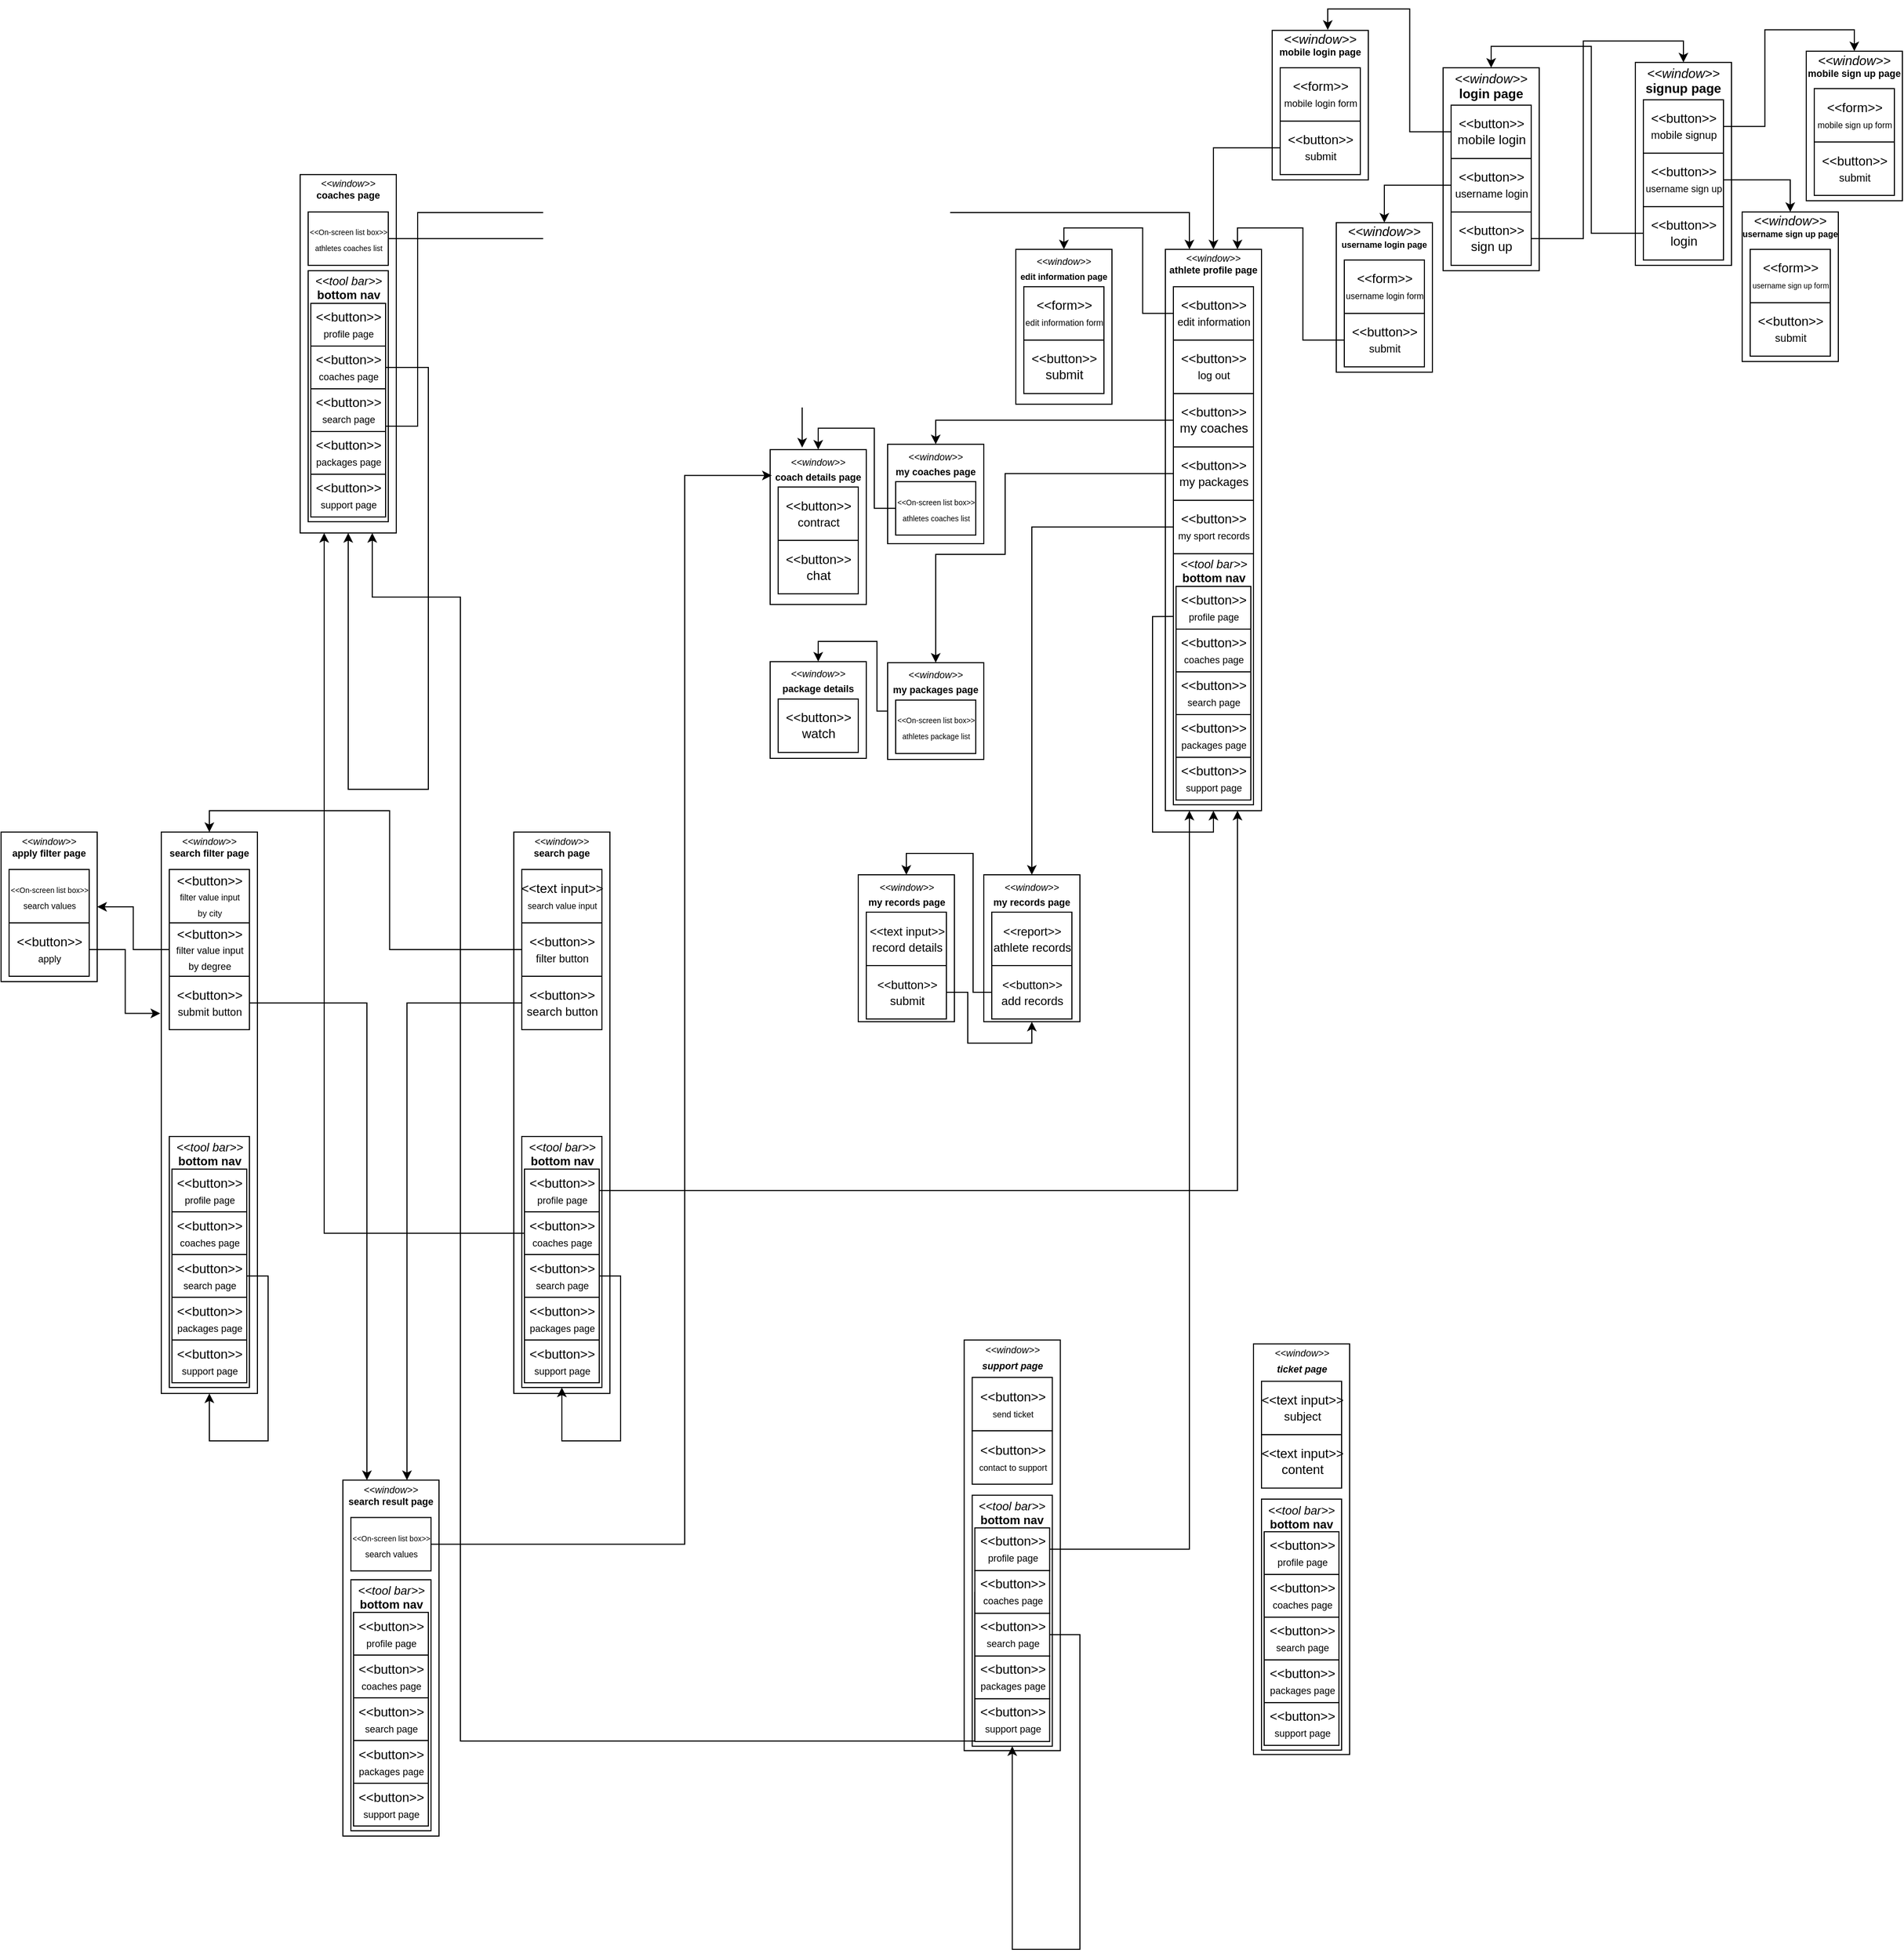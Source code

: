 <mxfile version="12.5.8" type="github">
  <diagram id="7LeLBl0ai5kvVD-uMPGW" name="Page-1">
    <mxGraphModel dx="2416" dy="1500" grid="1" gridSize="10" guides="1" tooltips="1" connect="1" arrows="1" fold="1" page="1" pageScale="1" pageWidth="850" pageHeight="1100" math="0" shadow="0">
      <root>
        <mxCell id="0"/>
        <mxCell id="1" parent="0"/>
        <mxCell id="mDkLuHnJ2YTeWd_56bgv-12" value="&lt;p style=&quot;margin: 0px ; margin-top: 4px ; text-align: center&quot;&gt;&lt;i&gt;&amp;lt;&amp;lt;window&amp;gt;&amp;gt;&lt;/i&gt;&lt;br&gt;&lt;b&gt;login page&lt;/b&gt;&lt;/p&gt;&lt;p style=&quot;margin: 0px ; margin-left: 4px&quot;&gt;&lt;br&gt;&lt;/p&gt;" style="verticalAlign=top;align=left;overflow=fill;fontSize=12;fontFamily=Helvetica;html=1;" parent="1" vertex="1">
          <mxGeometry x="410" y="-1035.57" width="90" height="190" as="geometry"/>
        </mxCell>
        <mxCell id="mDkLuHnJ2YTeWd_56bgv-33" style="edgeStyle=orthogonalEdgeStyle;rounded=0;orthogonalLoop=1;jettySize=auto;html=1;exitX=1;exitY=0.5;exitDx=0;exitDy=0;entryX=0.5;entryY=0;entryDx=0;entryDy=0;" parent="1" source="mDkLuHnJ2YTeWd_56bgv-13" target="mDkLuHnJ2YTeWd_56bgv-19" edge="1">
          <mxGeometry relative="1" as="geometry"/>
        </mxCell>
        <mxCell id="mDkLuHnJ2YTeWd_56bgv-13" value="&amp;lt;&amp;lt;button&amp;gt;&amp;gt;&lt;br&gt;sign up" style="html=1;" parent="1" vertex="1">
          <mxGeometry x="417.5" y="-900.57" width="75" height="50" as="geometry"/>
        </mxCell>
        <mxCell id="mDkLuHnJ2YTeWd_56bgv-58" style="edgeStyle=orthogonalEdgeStyle;rounded=0;orthogonalLoop=1;jettySize=auto;html=1;exitX=0;exitY=0.5;exitDx=0;exitDy=0;entryX=0.578;entryY=-0.003;entryDx=0;entryDy=0;entryPerimeter=0;" parent="1" source="mDkLuHnJ2YTeWd_56bgv-14" target="mDkLuHnJ2YTeWd_56bgv-49" edge="1">
          <mxGeometry relative="1" as="geometry"/>
        </mxCell>
        <mxCell id="mDkLuHnJ2YTeWd_56bgv-14" value="&amp;lt;&amp;lt;button&amp;gt;&amp;gt;&lt;br&gt;mobile login" style="html=1;" parent="1" vertex="1">
          <mxGeometry x="417.5" y="-1000.57" width="75" height="50" as="geometry"/>
        </mxCell>
        <mxCell id="mDkLuHnJ2YTeWd_56bgv-57" style="edgeStyle=orthogonalEdgeStyle;rounded=0;orthogonalLoop=1;jettySize=auto;html=1;entryX=0.5;entryY=0;entryDx=0;entryDy=0;" parent="1" source="mDkLuHnJ2YTeWd_56bgv-17" target="mDkLuHnJ2YTeWd_56bgv-54" edge="1">
          <mxGeometry relative="1" as="geometry"/>
        </mxCell>
        <mxCell id="mDkLuHnJ2YTeWd_56bgv-17" value="&amp;lt;&amp;lt;button&amp;gt;&amp;gt;&lt;br&gt;&lt;font style=&quot;font-size: 10px&quot;&gt;username login&lt;/font&gt;" style="html=1;" parent="1" vertex="1">
          <mxGeometry x="417.5" y="-950.57" width="75" height="50" as="geometry"/>
        </mxCell>
        <mxCell id="mDkLuHnJ2YTeWd_56bgv-19" value="&lt;p style=&quot;margin: 0px ; margin-top: 4px ; text-align: center&quot;&gt;&lt;i&gt;&amp;lt;&amp;lt;window&amp;gt;&amp;gt;&lt;/i&gt;&lt;br&gt;&lt;b&gt;signup page&lt;/b&gt;&lt;/p&gt;&lt;p style=&quot;margin: 0px ; margin-left: 4px&quot;&gt;&lt;br&gt;&lt;/p&gt;" style="verticalAlign=top;align=left;overflow=fill;fontSize=12;fontFamily=Helvetica;html=1;" parent="1" vertex="1">
          <mxGeometry x="590" y="-1040.57" width="90" height="190" as="geometry"/>
        </mxCell>
        <mxCell id="mDkLuHnJ2YTeWd_56bgv-34" style="edgeStyle=orthogonalEdgeStyle;rounded=0;orthogonalLoop=1;jettySize=auto;html=1;exitX=0;exitY=0.5;exitDx=0;exitDy=0;entryX=0.5;entryY=0;entryDx=0;entryDy=0;" parent="1" source="mDkLuHnJ2YTeWd_56bgv-20" target="mDkLuHnJ2YTeWd_56bgv-12" edge="1">
          <mxGeometry relative="1" as="geometry"/>
        </mxCell>
        <mxCell id="mDkLuHnJ2YTeWd_56bgv-20" value="&amp;lt;&amp;lt;button&amp;gt;&amp;gt;&lt;br&gt;login" style="html=1;" parent="1" vertex="1">
          <mxGeometry x="597.5" y="-905.57" width="75" height="50" as="geometry"/>
        </mxCell>
        <mxCell id="mDkLuHnJ2YTeWd_56bgv-32" style="edgeStyle=orthogonalEdgeStyle;rounded=0;orthogonalLoop=1;jettySize=auto;html=1;exitX=1;exitY=0.5;exitDx=0;exitDy=0;entryX=0.5;entryY=0;entryDx=0;entryDy=0;" parent="1" source="mDkLuHnJ2YTeWd_56bgv-21" target="mDkLuHnJ2YTeWd_56bgv-26" edge="1">
          <mxGeometry relative="1" as="geometry"/>
        </mxCell>
        <mxCell id="mDkLuHnJ2YTeWd_56bgv-21" value="&amp;lt;&amp;lt;button&amp;gt;&amp;gt;&lt;br&gt;&lt;font style=&quot;font-size: 10px&quot;&gt;mobile signup&lt;/font&gt;" style="html=1;" parent="1" vertex="1">
          <mxGeometry x="597.5" y="-1005.57" width="75" height="50" as="geometry"/>
        </mxCell>
        <mxCell id="mDkLuHnJ2YTeWd_56bgv-40" style="edgeStyle=orthogonalEdgeStyle;rounded=0;orthogonalLoop=1;jettySize=auto;html=1;exitX=1;exitY=0.5;exitDx=0;exitDy=0;entryX=0.5;entryY=0;entryDx=0;entryDy=0;" parent="1" source="mDkLuHnJ2YTeWd_56bgv-22" target="mDkLuHnJ2YTeWd_56bgv-36" edge="1">
          <mxGeometry relative="1" as="geometry"/>
        </mxCell>
        <mxCell id="mDkLuHnJ2YTeWd_56bgv-22" value="&amp;lt;&amp;lt;button&amp;gt;&amp;gt;&lt;br&gt;&lt;font style=&quot;font-size: 9px&quot;&gt;username sign up&lt;/font&gt;" style="html=1;" parent="1" vertex="1">
          <mxGeometry x="597.5" y="-955.57" width="75" height="50" as="geometry"/>
        </mxCell>
        <mxCell id="mDkLuHnJ2YTeWd_56bgv-26" value="&lt;p style=&quot;margin: 4px 0px 0px ; text-align: center ; line-height: 90%&quot;&gt;&lt;i&gt;&amp;lt;&amp;lt;window&amp;gt;&amp;gt;&lt;/i&gt;&lt;br&gt;&lt;b&gt;&lt;font style=&quot;font-size: 9px&quot;&gt;mobile sign up page&lt;/font&gt;&lt;/b&gt;&lt;/p&gt;&lt;p style=&quot;margin: 0px ; margin-left: 4px&quot;&gt;&lt;br&gt;&lt;/p&gt;" style="verticalAlign=top;align=left;overflow=fill;fontSize=12;fontFamily=Helvetica;html=1;" parent="1" vertex="1">
          <mxGeometry x="750" y="-1051.07" width="90" height="140" as="geometry"/>
        </mxCell>
        <mxCell id="mDkLuHnJ2YTeWd_56bgv-28" value="&lt;font style=&quot;font-size: 12px&quot;&gt;&amp;lt;&amp;lt;form&amp;gt;&amp;gt;&lt;/font&gt;&lt;br&gt;&lt;font style=&quot;font-size: 8px&quot;&gt;mobile sign up form&lt;/font&gt;" style="html=1;" parent="1" vertex="1">
          <mxGeometry x="757.5" y="-1016.07" width="75" height="50" as="geometry"/>
        </mxCell>
        <mxCell id="mDkLuHnJ2YTeWd_56bgv-29" value="&amp;lt;&amp;lt;button&amp;gt;&amp;gt;&lt;br&gt;&lt;font style=&quot;font-size: 10px&quot;&gt;submit&lt;/font&gt;" style="html=1;" parent="1" vertex="1">
          <mxGeometry x="757.5" y="-966.07" width="75" height="50" as="geometry"/>
        </mxCell>
        <mxCell id="mDkLuHnJ2YTeWd_56bgv-36" value="&lt;p style=&quot;margin: 4px 0px 0px ; text-align: center ; line-height: 90%&quot;&gt;&lt;i&gt;&amp;lt;&amp;lt;window&amp;gt;&amp;gt;&lt;/i&gt;&lt;br&gt;&lt;b&gt;&lt;font style=&quot;font-size: 8px&quot;&gt;username sign up page&lt;/font&gt;&lt;/b&gt;&lt;/p&gt;&lt;p style=&quot;margin: 0px ; margin-left: 4px&quot;&gt;&lt;br&gt;&lt;/p&gt;" style="verticalAlign=top;align=left;overflow=fill;fontSize=12;fontFamily=Helvetica;html=1;" parent="1" vertex="1">
          <mxGeometry x="690" y="-900.57" width="90" height="140" as="geometry"/>
        </mxCell>
        <mxCell id="mDkLuHnJ2YTeWd_56bgv-37" value="&lt;font style=&quot;font-size: 12px&quot;&gt;&amp;lt;&amp;lt;form&amp;gt;&amp;gt;&lt;/font&gt;&lt;br&gt;&lt;font style=&quot;font-size: 7px&quot;&gt;username sign up form&lt;/font&gt;" style="html=1;" parent="1" vertex="1">
          <mxGeometry x="697.5" y="-865.57" width="75" height="50" as="geometry"/>
        </mxCell>
        <mxCell id="mDkLuHnJ2YTeWd_56bgv-38" value="&amp;lt;&amp;lt;button&amp;gt;&amp;gt;&lt;br&gt;&lt;font style=&quot;font-size: 10px&quot;&gt;submit&lt;/font&gt;" style="html=1;" parent="1" vertex="1">
          <mxGeometry x="697.5" y="-815.57" width="75" height="50" as="geometry"/>
        </mxCell>
        <mxCell id="mDkLuHnJ2YTeWd_56bgv-42" value="&lt;p style=&quot;margin: 4px 0px 0px ; text-align: center ; font-size: 9px&quot;&gt;&lt;i&gt;&amp;lt;&amp;lt;window&amp;gt;&amp;gt;&lt;/i&gt;&lt;br&gt;&lt;b&gt;&lt;font style=&quot;font-size: 9px&quot;&gt;athlete profile page&lt;/font&gt;&lt;/b&gt;&lt;/p&gt;&lt;p style=&quot;margin: 0px 0px 0px 4px ; font-size: 9px&quot;&gt;&lt;br&gt;&lt;/p&gt;" style="verticalAlign=top;align=left;overflow=fill;fontSize=12;fontFamily=Helvetica;html=1;" parent="1" vertex="1">
          <mxGeometry x="150" y="-865.57" width="90" height="525.57" as="geometry"/>
        </mxCell>
        <mxCell id="mDkLuHnJ2YTeWd_56bgv-75" style="edgeStyle=orthogonalEdgeStyle;rounded=0;orthogonalLoop=1;jettySize=auto;html=1;exitX=0;exitY=0.5;exitDx=0;exitDy=0;entryX=0.5;entryY=0;entryDx=0;entryDy=0;" parent="1" source="mDkLuHnJ2YTeWd_56bgv-43" target="mDkLuHnJ2YTeWd_56bgv-72" edge="1">
          <mxGeometry relative="1" as="geometry"/>
        </mxCell>
        <mxCell id="mDkLuHnJ2YTeWd_56bgv-43" value="&amp;lt;&amp;lt;button&amp;gt;&amp;gt;&lt;br&gt;my coaches" style="html=1;" parent="1" vertex="1">
          <mxGeometry x="157.5" y="-730.57" width="75" height="50" as="geometry"/>
        </mxCell>
        <mxCell id="mDkLuHnJ2YTeWd_56bgv-71" style="edgeStyle=orthogonalEdgeStyle;rounded=0;orthogonalLoop=1;jettySize=auto;html=1;exitX=0;exitY=0.5;exitDx=0;exitDy=0;entryX=0.5;entryY=0;entryDx=0;entryDy=0;" parent="1" source="mDkLuHnJ2YTeWd_56bgv-44" target="mDkLuHnJ2YTeWd_56bgv-63" edge="1">
          <mxGeometry relative="1" as="geometry"/>
        </mxCell>
        <mxCell id="mDkLuHnJ2YTeWd_56bgv-44" value="&amp;lt;&amp;lt;button&amp;gt;&amp;gt;&lt;br&gt;&lt;font style=&quot;font-size: 10px&quot;&gt;edit information&lt;/font&gt;" style="html=1;" parent="1" vertex="1">
          <mxGeometry x="157.5" y="-830.57" width="75" height="50" as="geometry"/>
        </mxCell>
        <mxCell id="mDkLuHnJ2YTeWd_56bgv-45" value="&amp;lt;&amp;lt;button&amp;gt;&amp;gt;&lt;br&gt;&lt;font style=&quot;font-size: 10px&quot;&gt;log out&lt;/font&gt;" style="html=1;" parent="1" vertex="1">
          <mxGeometry x="157.5" y="-780.57" width="75" height="50" as="geometry"/>
        </mxCell>
        <mxCell id="mDkLuHnJ2YTeWd_56bgv-87" style="edgeStyle=orthogonalEdgeStyle;rounded=0;orthogonalLoop=1;jettySize=auto;html=1;exitX=0;exitY=0.5;exitDx=0;exitDy=0;entryX=0.5;entryY=0;entryDx=0;entryDy=0;" parent="1" source="mDkLuHnJ2YTeWd_56bgv-46" target="mDkLuHnJ2YTeWd_56bgv-88" edge="1">
          <mxGeometry relative="1" as="geometry">
            <mxPoint x="70" y="-630" as="targetPoint"/>
            <Array as="points">
              <mxPoint y="-656"/>
              <mxPoint y="-580"/>
              <mxPoint x="-65" y="-580"/>
            </Array>
          </mxGeometry>
        </mxCell>
        <mxCell id="mDkLuHnJ2YTeWd_56bgv-46" value="&amp;lt;&amp;lt;button&amp;gt;&amp;gt;&lt;br&gt;&lt;font style=&quot;font-size: 11px&quot;&gt;my packages&lt;/font&gt;" style="html=1;" parent="1" vertex="1">
          <mxGeometry x="157.5" y="-680.57" width="75" height="50" as="geometry"/>
        </mxCell>
        <mxCell id="mDkLuHnJ2YTeWd_56bgv-107" style="edgeStyle=orthogonalEdgeStyle;rounded=0;orthogonalLoop=1;jettySize=auto;html=1;exitX=0;exitY=0.5;exitDx=0;exitDy=0;entryX=0.5;entryY=0;entryDx=0;entryDy=0;" parent="1" source="mDkLuHnJ2YTeWd_56bgv-47" target="mDkLuHnJ2YTeWd_56bgv-101" edge="1">
          <mxGeometry relative="1" as="geometry"/>
        </mxCell>
        <mxCell id="mDkLuHnJ2YTeWd_56bgv-47" value="&amp;lt;&amp;lt;button&amp;gt;&amp;gt;&lt;br&gt;&lt;font style=&quot;font-size: 9px&quot;&gt;my sport records&lt;/font&gt;" style="html=1;" parent="1" vertex="1">
          <mxGeometry x="157.5" y="-630.57" width="75" height="50" as="geometry"/>
        </mxCell>
        <mxCell id="mDkLuHnJ2YTeWd_56bgv-49" value="&lt;p style=&quot;margin: 4px 0px 0px ; text-align: center ; line-height: 90%&quot;&gt;&lt;i&gt;&amp;lt;&amp;lt;window&amp;gt;&amp;gt;&lt;/i&gt;&lt;br&gt;&lt;b&gt;&lt;font style=&quot;font-size: 9px&quot;&gt;mobile login page&lt;/font&gt;&lt;/b&gt;&lt;/p&gt;&lt;p style=&quot;margin: 0px ; margin-left: 4px&quot;&gt;&lt;br&gt;&lt;/p&gt;" style="verticalAlign=top;align=left;overflow=fill;fontSize=12;fontFamily=Helvetica;html=1;" parent="1" vertex="1">
          <mxGeometry x="250" y="-1070.57" width="90" height="140" as="geometry"/>
        </mxCell>
        <mxCell id="mDkLuHnJ2YTeWd_56bgv-50" value="&lt;font style=&quot;font-size: 12px&quot;&gt;&amp;lt;&amp;lt;form&amp;gt;&amp;gt;&lt;/font&gt;&lt;br&gt;&lt;font style=&quot;font-size: 9px&quot;&gt;mobile login form&lt;/font&gt;" style="html=1;" parent="1" vertex="1">
          <mxGeometry x="257.5" y="-1035.57" width="75" height="50" as="geometry"/>
        </mxCell>
        <mxCell id="mDkLuHnJ2YTeWd_56bgv-60" style="edgeStyle=orthogonalEdgeStyle;rounded=0;orthogonalLoop=1;jettySize=auto;html=1;exitX=0;exitY=0.5;exitDx=0;exitDy=0;entryX=0.5;entryY=0;entryDx=0;entryDy=0;" parent="1" source="mDkLuHnJ2YTeWd_56bgv-51" target="mDkLuHnJ2YTeWd_56bgv-42" edge="1">
          <mxGeometry relative="1" as="geometry"/>
        </mxCell>
        <mxCell id="mDkLuHnJ2YTeWd_56bgv-51" value="&amp;lt;&amp;lt;button&amp;gt;&amp;gt;&lt;br&gt;&lt;font style=&quot;font-size: 10px&quot;&gt;submit&lt;/font&gt;" style="html=1;" parent="1" vertex="1">
          <mxGeometry x="257.5" y="-985.57" width="75" height="50" as="geometry"/>
        </mxCell>
        <mxCell id="mDkLuHnJ2YTeWd_56bgv-54" value="&lt;p style=&quot;margin: 4px 0px 0px ; text-align: center ; line-height: 90%&quot;&gt;&lt;i&gt;&amp;lt;&amp;lt;window&amp;gt;&amp;gt;&lt;/i&gt;&lt;br&gt;&lt;b&gt;&lt;font style=&quot;font-size: 8px&quot;&gt;username login page&lt;/font&gt;&lt;/b&gt;&lt;/p&gt;&lt;p style=&quot;margin: 0px ; margin-left: 4px&quot;&gt;&lt;br&gt;&lt;/p&gt;" style="verticalAlign=top;align=left;overflow=fill;fontSize=12;fontFamily=Helvetica;html=1;" parent="1" vertex="1">
          <mxGeometry x="310" y="-890.57" width="90" height="140" as="geometry"/>
        </mxCell>
        <mxCell id="mDkLuHnJ2YTeWd_56bgv-55" value="&lt;font style=&quot;font-size: 12px&quot;&gt;&amp;lt;&amp;lt;form&amp;gt;&amp;gt;&lt;/font&gt;&lt;br&gt;&lt;font style=&quot;font-size: 8px&quot;&gt;username login form&lt;/font&gt;" style="html=1;" parent="1" vertex="1">
          <mxGeometry x="317.5" y="-855.57" width="75" height="50" as="geometry"/>
        </mxCell>
        <mxCell id="mDkLuHnJ2YTeWd_56bgv-61" style="edgeStyle=orthogonalEdgeStyle;rounded=0;orthogonalLoop=1;jettySize=auto;html=1;exitX=0;exitY=0.5;exitDx=0;exitDy=0;entryX=0.75;entryY=0;entryDx=0;entryDy=0;" parent="1" source="mDkLuHnJ2YTeWd_56bgv-56" target="mDkLuHnJ2YTeWd_56bgv-42" edge="1">
          <mxGeometry relative="1" as="geometry"/>
        </mxCell>
        <mxCell id="mDkLuHnJ2YTeWd_56bgv-56" value="&amp;lt;&amp;lt;button&amp;gt;&amp;gt;&lt;br&gt;&lt;font style=&quot;font-size: 10px&quot;&gt;submit&lt;/font&gt;" style="html=1;" parent="1" vertex="1">
          <mxGeometry x="317.5" y="-805.57" width="75" height="50" as="geometry"/>
        </mxCell>
        <mxCell id="mDkLuHnJ2YTeWd_56bgv-63" value="&lt;p style=&quot;margin: 4px 0px 0px ; text-align: center&quot;&gt;&lt;i style=&quot;font-size: 9px&quot;&gt;&amp;lt;&amp;lt;window&amp;gt;&amp;gt;&lt;/i&gt;&lt;br&gt;&lt;b&gt;&lt;font style=&quot;font-size: 8px&quot;&gt;edit information page&lt;/font&gt;&lt;/b&gt;&lt;/p&gt;&lt;p style=&quot;margin: 0px 0px 0px 4px ; font-size: 9px&quot;&gt;&lt;br&gt;&lt;/p&gt;" style="verticalAlign=top;align=left;overflow=fill;fontSize=12;fontFamily=Helvetica;html=1;" parent="1" vertex="1">
          <mxGeometry x="10" y="-865.57" width="90" height="145" as="geometry"/>
        </mxCell>
        <mxCell id="mDkLuHnJ2YTeWd_56bgv-65" value="&amp;lt;&amp;lt;form&amp;gt;&amp;gt;&lt;br&gt;&lt;font style=&quot;font-size: 8px&quot;&gt;edit information form&lt;/font&gt;" style="html=1;" parent="1" vertex="1">
          <mxGeometry x="17.5" y="-830.57" width="75" height="50" as="geometry"/>
        </mxCell>
        <mxCell id="mDkLuHnJ2YTeWd_56bgv-66" value="&amp;lt;&amp;lt;button&amp;gt;&amp;gt;&lt;br&gt;&lt;font style=&quot;font-size: 12px&quot;&gt;submit&lt;/font&gt;" style="html=1;" parent="1" vertex="1">
          <mxGeometry x="17.5" y="-780.57" width="75" height="50" as="geometry"/>
        </mxCell>
        <mxCell id="mDkLuHnJ2YTeWd_56bgv-72" value="&lt;p style=&quot;margin: 4px 0px 0px ; text-align: center&quot;&gt;&lt;i style=&quot;font-size: 9px&quot;&gt;&amp;lt;&amp;lt;window&amp;gt;&amp;gt;&lt;/i&gt;&lt;br&gt;&lt;b&gt;&lt;font style=&quot;font-size: 9px&quot;&gt;my coaches page&lt;/font&gt;&lt;/b&gt;&lt;/p&gt;&lt;p style=&quot;margin: 0px 0px 0px 4px ; font-size: 9px&quot;&gt;&lt;br&gt;&lt;/p&gt;" style="verticalAlign=top;align=left;overflow=fill;fontSize=12;fontFamily=Helvetica;html=1;" parent="1" vertex="1">
          <mxGeometry x="-110" y="-683.07" width="90" height="93.07" as="geometry"/>
        </mxCell>
        <mxCell id="mDkLuHnJ2YTeWd_56bgv-91" style="edgeStyle=orthogonalEdgeStyle;rounded=0;orthogonalLoop=1;jettySize=auto;html=1;exitX=0;exitY=0.5;exitDx=0;exitDy=0;entryX=0.5;entryY=0;entryDx=0;entryDy=0;" parent="1" source="mDkLuHnJ2YTeWd_56bgv-73" target="mDkLuHnJ2YTeWd_56bgv-80" edge="1">
          <mxGeometry relative="1" as="geometry"/>
        </mxCell>
        <mxCell id="mDkLuHnJ2YTeWd_56bgv-73" value="&lt;font style=&quot;font-size: 7px&quot;&gt;&amp;lt;&amp;lt;On-screen list box&amp;gt;&amp;gt;&lt;/font&gt;&lt;br&gt;&lt;font style=&quot;font-size: 7px&quot;&gt;athletes coaches list&lt;/font&gt;" style="html=1;" parent="1" vertex="1">
          <mxGeometry x="-102.5" y="-648.07" width="75" height="50" as="geometry"/>
        </mxCell>
        <mxCell id="mDkLuHnJ2YTeWd_56bgv-80" value="&lt;p style=&quot;margin: 4px 0px 0px ; text-align: center&quot;&gt;&lt;i style=&quot;font-size: 9px&quot;&gt;&amp;lt;&amp;lt;window&amp;gt;&amp;gt;&lt;/i&gt;&lt;br&gt;&lt;font size=&quot;1&quot;&gt;&lt;b style=&quot;font-size: 9px&quot;&gt;coach details page&lt;/b&gt;&lt;/font&gt;&lt;/p&gt;&lt;p style=&quot;margin: 0px 0px 0px 4px ; font-size: 9px&quot;&gt;&lt;br&gt;&lt;/p&gt;" style="verticalAlign=top;align=left;overflow=fill;fontSize=12;fontFamily=Helvetica;html=1;" parent="1" vertex="1">
          <mxGeometry x="-220" y="-678.07" width="90" height="145" as="geometry"/>
        </mxCell>
        <mxCell id="mDkLuHnJ2YTeWd_56bgv-81" value="&lt;font style=&quot;font-size: 12px&quot;&gt;&amp;lt;&amp;lt;button&amp;gt;&amp;gt;&lt;/font&gt;&lt;br&gt;&lt;font style=&quot;font-size: 11px&quot;&gt;contract&lt;/font&gt;" style="html=1;" parent="1" vertex="1">
          <mxGeometry x="-212.5" y="-643.07" width="75" height="50" as="geometry"/>
        </mxCell>
        <mxCell id="mDkLuHnJ2YTeWd_56bgv-82" value="&amp;lt;&amp;lt;button&amp;gt;&amp;gt;&lt;br&gt;&lt;font style=&quot;font-size: 12px&quot;&gt;chat&lt;/font&gt;" style="html=1;" parent="1" vertex="1">
          <mxGeometry x="-212.5" y="-593.07" width="75" height="50" as="geometry"/>
        </mxCell>
        <mxCell id="mDkLuHnJ2YTeWd_56bgv-99" style="edgeStyle=orthogonalEdgeStyle;rounded=0;orthogonalLoop=1;jettySize=auto;html=1;exitX=0;exitY=0.5;exitDx=0;exitDy=0;entryX=0.5;entryY=0;entryDx=0;entryDy=0;" parent="1" source="mDkLuHnJ2YTeWd_56bgv-88" target="mDkLuHnJ2YTeWd_56bgv-96" edge="1">
          <mxGeometry relative="1" as="geometry">
            <Array as="points">
              <mxPoint x="-120" y="-433.57"/>
              <mxPoint x="-120" y="-498.57"/>
              <mxPoint x="-175" y="-498.57"/>
            </Array>
          </mxGeometry>
        </mxCell>
        <mxCell id="mDkLuHnJ2YTeWd_56bgv-88" value="&lt;p style=&quot;margin: 4px 0px 0px ; text-align: center&quot;&gt;&lt;i style=&quot;font-size: 9px&quot;&gt;&amp;lt;&amp;lt;window&amp;gt;&amp;gt;&lt;/i&gt;&lt;br&gt;&lt;b&gt;&lt;font style=&quot;font-size: 9px&quot;&gt;my packages page&lt;/font&gt;&lt;/b&gt;&lt;/p&gt;&lt;p style=&quot;margin: 0px 0px 0px 4px ; font-size: 9px&quot;&gt;&lt;br&gt;&lt;/p&gt;" style="verticalAlign=top;align=left;overflow=fill;fontSize=12;fontFamily=Helvetica;html=1;" parent="1" vertex="1">
          <mxGeometry x="-110" y="-478.57" width="90" height="90.57" as="geometry"/>
        </mxCell>
        <mxCell id="mDkLuHnJ2YTeWd_56bgv-89" value="&lt;span style=&quot;font-size: 7px&quot;&gt;&amp;lt;&amp;lt;On-screen list box&amp;gt;&amp;gt;&lt;/span&gt;&lt;br&gt;&lt;font style=&quot;font-size: 7px&quot;&gt;athletes package list&lt;/font&gt;" style="html=1;" parent="1" vertex="1">
          <mxGeometry x="-102.5" y="-443.57" width="75" height="50" as="geometry"/>
        </mxCell>
        <mxCell id="mDkLuHnJ2YTeWd_56bgv-96" value="&lt;p style=&quot;margin: 4px 0px 0px ; text-align: center&quot;&gt;&lt;i style=&quot;font-size: 9px&quot;&gt;&amp;lt;&amp;lt;window&amp;gt;&amp;gt;&lt;/i&gt;&lt;br&gt;&lt;b&gt;&lt;font style=&quot;font-size: 9px&quot;&gt;package details&lt;/font&gt;&lt;/b&gt;&lt;/p&gt;&lt;p style=&quot;margin: 0px 0px 0px 4px ; font-size: 9px&quot;&gt;&lt;br&gt;&lt;/p&gt;" style="verticalAlign=top;align=left;overflow=fill;fontSize=12;fontFamily=Helvetica;html=1;" parent="1" vertex="1">
          <mxGeometry x="-220" y="-479.57" width="90" height="90.57" as="geometry"/>
        </mxCell>
        <mxCell id="mDkLuHnJ2YTeWd_56bgv-97" value="&lt;font style=&quot;font-size: 12px&quot;&gt;&amp;lt;&amp;lt;button&amp;gt;&amp;gt;&lt;/font&gt;&lt;br&gt;&lt;font style=&quot;font-size: 12px&quot;&gt;watch&lt;/font&gt;" style="html=1;" parent="1" vertex="1">
          <mxGeometry x="-212.5" y="-444.57" width="75" height="50" as="geometry"/>
        </mxCell>
        <mxCell id="mDkLuHnJ2YTeWd_56bgv-100" style="edgeStyle=orthogonalEdgeStyle;rounded=0;orthogonalLoop=1;jettySize=auto;html=1;exitX=0.5;exitY=1;exitDx=0;exitDy=0;" parent="1" source="mDkLuHnJ2YTeWd_56bgv-101" target="mDkLuHnJ2YTeWd_56bgv-101" edge="1">
          <mxGeometry relative="1" as="geometry"/>
        </mxCell>
        <mxCell id="mDkLuHnJ2YTeWd_56bgv-101" value="&lt;p style=&quot;margin: 4px 0px 0px ; text-align: center&quot;&gt;&lt;i style=&quot;font-size: 9px&quot;&gt;&amp;lt;&amp;lt;window&amp;gt;&amp;gt;&lt;/i&gt;&lt;br&gt;&lt;b&gt;&lt;font style=&quot;font-size: 9px&quot;&gt;my records page&lt;/font&gt;&lt;/b&gt;&lt;/p&gt;&lt;p style=&quot;margin: 0px 0px 0px 4px ; font-size: 9px&quot;&gt;&lt;br&gt;&lt;/p&gt;" style="verticalAlign=top;align=left;overflow=fill;fontSize=12;fontFamily=Helvetica;html=1;" parent="1" vertex="1">
          <mxGeometry x="-20" y="-280" width="90" height="137.57" as="geometry"/>
        </mxCell>
        <mxCell id="mDkLuHnJ2YTeWd_56bgv-102" value="&lt;font style=&quot;font-size: 11px&quot;&gt;&amp;lt;&amp;lt;report&amp;gt;&amp;gt;&lt;br&gt;&lt;font style=&quot;font-size: 11px&quot;&gt;athlete records&lt;/font&gt;&lt;/font&gt;" style="html=1;" parent="1" vertex="1">
          <mxGeometry x="-12.5" y="-245" width="75" height="50" as="geometry"/>
        </mxCell>
        <mxCell id="mDkLuHnJ2YTeWd_56bgv-113" style="edgeStyle=orthogonalEdgeStyle;rounded=0;orthogonalLoop=1;jettySize=auto;html=1;entryX=0.5;entryY=0;entryDx=0;entryDy=0;" parent="1" source="mDkLuHnJ2YTeWd_56bgv-104" target="mDkLuHnJ2YTeWd_56bgv-110" edge="1">
          <mxGeometry relative="1" as="geometry">
            <Array as="points">
              <mxPoint x="-30" y="-170"/>
              <mxPoint x="-30" y="-300"/>
              <mxPoint x="-92" y="-300"/>
            </Array>
          </mxGeometry>
        </mxCell>
        <mxCell id="mDkLuHnJ2YTeWd_56bgv-104" value="&lt;font style=&quot;font-size: 11px&quot;&gt;&amp;lt;&amp;lt;button&amp;gt;&amp;gt;&lt;br&gt;&lt;font style=&quot;font-size: 11px&quot;&gt;add records&lt;/font&gt;&lt;/font&gt;" style="html=1;" parent="1" vertex="1">
          <mxGeometry x="-12.5" y="-195" width="75" height="50" as="geometry"/>
        </mxCell>
        <mxCell id="mDkLuHnJ2YTeWd_56bgv-105" style="edgeStyle=orthogonalEdgeStyle;rounded=0;orthogonalLoop=1;jettySize=auto;html=1;exitX=0.5;exitY=1;exitDx=0;exitDy=0;" parent="1" source="mDkLuHnJ2YTeWd_56bgv-101" target="mDkLuHnJ2YTeWd_56bgv-101" edge="1">
          <mxGeometry relative="1" as="geometry"/>
        </mxCell>
        <mxCell id="mDkLuHnJ2YTeWd_56bgv-110" value="&lt;p style=&quot;margin: 4px 0px 0px ; text-align: center&quot;&gt;&lt;i style=&quot;font-size: 9px&quot;&gt;&amp;lt;&amp;lt;window&amp;gt;&amp;gt;&lt;/i&gt;&lt;br&gt;&lt;b&gt;&lt;font style=&quot;font-size: 9px&quot;&gt;my records page&lt;/font&gt;&lt;/b&gt;&lt;/p&gt;&lt;p style=&quot;margin: 0px 0px 0px 4px ; font-size: 9px&quot;&gt;&lt;br&gt;&lt;/p&gt;" style="verticalAlign=top;align=left;overflow=fill;fontSize=12;fontFamily=Helvetica;html=1;" parent="1" vertex="1">
          <mxGeometry x="-137.5" y="-280" width="90" height="137.57" as="geometry"/>
        </mxCell>
        <mxCell id="mDkLuHnJ2YTeWd_56bgv-111" value="&lt;font style=&quot;font-size: 11px&quot;&gt;&amp;lt;&amp;lt;text input&amp;gt;&amp;gt;&lt;br&gt;record details&lt;br&gt;&lt;/font&gt;" style="html=1;" parent="1" vertex="1">
          <mxGeometry x="-130" y="-245" width="75" height="50" as="geometry"/>
        </mxCell>
        <mxCell id="mDkLuHnJ2YTeWd_56bgv-115" style="edgeStyle=orthogonalEdgeStyle;rounded=0;orthogonalLoop=1;jettySize=auto;html=1;exitX=1;exitY=0.5;exitDx=0;exitDy=0;entryX=0.5;entryY=1;entryDx=0;entryDy=0;" parent="1" source="mDkLuHnJ2YTeWd_56bgv-112" target="mDkLuHnJ2YTeWd_56bgv-101" edge="1">
          <mxGeometry relative="1" as="geometry"/>
        </mxCell>
        <mxCell id="mDkLuHnJ2YTeWd_56bgv-112" value="&lt;font style=&quot;font-size: 11px&quot;&gt;&amp;lt;&amp;lt;button&amp;gt;&amp;gt;&lt;br&gt;submit&lt;br&gt;&lt;/font&gt;" style="html=1;" parent="1" vertex="1">
          <mxGeometry x="-130" y="-195" width="75" height="50" as="geometry"/>
        </mxCell>
        <mxCell id="mDkLuHnJ2YTeWd_56bgv-133" style="edgeStyle=orthogonalEdgeStyle;rounded=0;orthogonalLoop=1;jettySize=auto;html=1;exitX=0;exitY=0.25;exitDx=0;exitDy=0;entryX=0.5;entryY=1;entryDx=0;entryDy=0;" parent="1" source="mDkLuHnJ2YTeWd_56bgv-118" target="mDkLuHnJ2YTeWd_56bgv-42" edge="1">
          <mxGeometry relative="1" as="geometry">
            <Array as="points">
              <mxPoint x="138" y="-522"/>
              <mxPoint x="138" y="-320"/>
              <mxPoint x="195" y="-320"/>
            </Array>
          </mxGeometry>
        </mxCell>
        <mxCell id="mDkLuHnJ2YTeWd_56bgv-118" value="&lt;p style=&quot;margin: 4px 0px 0px ; text-align: center ; font-size: 11px&quot;&gt;&lt;font style=&quot;font-size: 11px&quot;&gt;&lt;i&gt;&amp;lt;&amp;lt;tool bar&amp;gt;&amp;gt;&lt;/i&gt;&lt;br&gt;&lt;b&gt;bottom nav&lt;/b&gt;&lt;/font&gt;&lt;/p&gt;&lt;p style=&quot;margin: 0px 0px 0px 4px ; font-size: 11px&quot;&gt;&lt;br&gt;&lt;/p&gt;" style="verticalAlign=top;align=left;overflow=fill;fontSize=12;fontFamily=Helvetica;html=1;imageWidth=50;imageHeight=75;" parent="1" vertex="1">
          <mxGeometry x="157.5" y="-580.57" width="75" height="235" as="geometry"/>
        </mxCell>
        <mxCell id="mDkLuHnJ2YTeWd_56bgv-119" value="&amp;lt;&amp;lt;button&amp;gt;&amp;gt;&lt;br&gt;&lt;font style=&quot;font-size: 9px&quot;&gt;profile page&lt;/font&gt;" style="html=1;" parent="1" vertex="1">
          <mxGeometry x="160" y="-550" width="70" height="40" as="geometry"/>
        </mxCell>
        <mxCell id="mDkLuHnJ2YTeWd_56bgv-120" value="&amp;lt;&amp;lt;button&amp;gt;&amp;gt;&lt;br&gt;&lt;font style=&quot;font-size: 9px&quot;&gt;coaches page&lt;/font&gt;" style="html=1;" parent="1" vertex="1">
          <mxGeometry x="160" y="-510" width="70" height="40" as="geometry"/>
        </mxCell>
        <mxCell id="mDkLuHnJ2YTeWd_56bgv-121" value="&amp;lt;&amp;lt;button&amp;gt;&amp;gt;&lt;br&gt;&lt;font style=&quot;font-size: 9px&quot;&gt;search page&lt;/font&gt;" style="html=1;" parent="1" vertex="1">
          <mxGeometry x="160" y="-470" width="70" height="40" as="geometry"/>
        </mxCell>
        <mxCell id="mDkLuHnJ2YTeWd_56bgv-122" value="&amp;lt;&amp;lt;button&amp;gt;&amp;gt;&lt;br&gt;&lt;font style=&quot;font-size: 9px&quot;&gt;packages page&lt;/font&gt;" style="html=1;" parent="1" vertex="1">
          <mxGeometry x="160" y="-430" width="70" height="40" as="geometry"/>
        </mxCell>
        <mxCell id="mDkLuHnJ2YTeWd_56bgv-123" value="&amp;lt;&amp;lt;button&amp;gt;&amp;gt;&lt;br&gt;&lt;font style=&quot;font-size: 9px&quot;&gt;support page&lt;/font&gt;" style="html=1;" parent="1" vertex="1">
          <mxGeometry x="160" y="-390" width="70" height="40" as="geometry"/>
        </mxCell>
        <mxCell id="mDkLuHnJ2YTeWd_56bgv-134" value="&lt;p style=&quot;margin: 4px 0px 0px ; text-align: center ; font-size: 9px&quot;&gt;&lt;i&gt;&amp;lt;&amp;lt;window&amp;gt;&amp;gt;&lt;/i&gt;&lt;br&gt;&lt;b&gt;&lt;font style=&quot;font-size: 9px&quot;&gt;coaches page&lt;/font&gt;&lt;/b&gt;&lt;/p&gt;&lt;p style=&quot;margin: 0px 0px 0px 4px ; font-size: 9px&quot;&gt;&lt;br&gt;&lt;/p&gt;" style="verticalAlign=top;align=left;overflow=fill;fontSize=12;fontFamily=Helvetica;html=1;" parent="1" vertex="1">
          <mxGeometry x="-660" y="-935.57" width="90" height="335.57" as="geometry"/>
        </mxCell>
        <mxCell id="mDkLuHnJ2YTeWd_56bgv-140" value="&lt;p style=&quot;margin: 4px 0px 0px ; text-align: center ; font-size: 11px&quot;&gt;&lt;font style=&quot;font-size: 11px&quot;&gt;&lt;i&gt;&amp;lt;&amp;lt;tool bar&amp;gt;&amp;gt;&lt;/i&gt;&lt;br&gt;&lt;b&gt;bottom nav&lt;/b&gt;&lt;/font&gt;&lt;/p&gt;&lt;p style=&quot;margin: 0px 0px 0px 4px ; font-size: 11px&quot;&gt;&lt;br&gt;&lt;/p&gt;" style="verticalAlign=top;align=left;overflow=fill;fontSize=12;fontFamily=Helvetica;html=1;imageWidth=50;imageHeight=75;" parent="1" vertex="1">
          <mxGeometry x="-652.5" y="-845.57" width="75" height="235" as="geometry"/>
        </mxCell>
        <mxCell id="mDkLuHnJ2YTeWd_56bgv-147" style="edgeStyle=orthogonalEdgeStyle;rounded=0;orthogonalLoop=1;jettySize=auto;html=1;exitX=1;exitY=0.5;exitDx=0;exitDy=0;entryX=0.25;entryY=0;entryDx=0;entryDy=0;" parent="1" source="mDkLuHnJ2YTeWd_56bgv-141" target="mDkLuHnJ2YTeWd_56bgv-42" edge="1">
          <mxGeometry relative="1" as="geometry">
            <mxPoint x="-337.714" y="-640" as="targetPoint"/>
            <Array as="points">
              <mxPoint x="-580" y="-700"/>
              <mxPoint x="-550" y="-700"/>
              <mxPoint x="-550" y="-900"/>
              <mxPoint x="173" y="-900"/>
            </Array>
          </mxGeometry>
        </mxCell>
        <mxCell id="mDkLuHnJ2YTeWd_56bgv-141" value="&amp;lt;&amp;lt;button&amp;gt;&amp;gt;&lt;br&gt;&lt;font style=&quot;font-size: 9px&quot;&gt;profile page&lt;/font&gt;" style="html=1;" parent="1" vertex="1">
          <mxGeometry x="-650" y="-815" width="70" height="40" as="geometry"/>
        </mxCell>
        <mxCell id="mDkLuHnJ2YTeWd_56bgv-146" style="edgeStyle=orthogonalEdgeStyle;rounded=0;orthogonalLoop=1;jettySize=auto;html=1;exitX=1;exitY=0.5;exitDx=0;exitDy=0;entryX=0.5;entryY=1;entryDx=0;entryDy=0;" parent="1" source="mDkLuHnJ2YTeWd_56bgv-142" target="mDkLuHnJ2YTeWd_56bgv-134" edge="1">
          <mxGeometry relative="1" as="geometry">
            <Array as="points">
              <mxPoint x="-540" y="-755"/>
              <mxPoint x="-540" y="-360"/>
              <mxPoint x="-615" y="-360"/>
            </Array>
          </mxGeometry>
        </mxCell>
        <mxCell id="mDkLuHnJ2YTeWd_56bgv-142" value="&amp;lt;&amp;lt;button&amp;gt;&amp;gt;&lt;br&gt;&lt;font style=&quot;font-size: 9px&quot;&gt;coaches page&lt;/font&gt;" style="html=1;" parent="1" vertex="1">
          <mxGeometry x="-650" y="-775" width="70" height="40" as="geometry"/>
        </mxCell>
        <mxCell id="mDkLuHnJ2YTeWd_56bgv-143" value="&amp;lt;&amp;lt;button&amp;gt;&amp;gt;&lt;br&gt;&lt;font style=&quot;font-size: 9px&quot;&gt;search page&lt;/font&gt;" style="html=1;" parent="1" vertex="1">
          <mxGeometry x="-650" y="-735" width="70" height="40" as="geometry"/>
        </mxCell>
        <mxCell id="mDkLuHnJ2YTeWd_56bgv-144" value="&amp;lt;&amp;lt;button&amp;gt;&amp;gt;&lt;br&gt;&lt;font style=&quot;font-size: 9px&quot;&gt;packages page&lt;/font&gt;" style="html=1;" parent="1" vertex="1">
          <mxGeometry x="-650" y="-695" width="70" height="40" as="geometry"/>
        </mxCell>
        <mxCell id="mDkLuHnJ2YTeWd_56bgv-145" value="&amp;lt;&amp;lt;button&amp;gt;&amp;gt;&lt;br&gt;&lt;font style=&quot;font-size: 9px&quot;&gt;support page&lt;/font&gt;" style="html=1;" parent="1" vertex="1">
          <mxGeometry x="-650" y="-655" width="70" height="40" as="geometry"/>
        </mxCell>
        <mxCell id="mDkLuHnJ2YTeWd_56bgv-151" style="edgeStyle=orthogonalEdgeStyle;rounded=0;orthogonalLoop=1;jettySize=auto;html=1;exitX=1;exitY=0.5;exitDx=0;exitDy=0;entryX=0.333;entryY=-0.013;entryDx=0;entryDy=0;entryPerimeter=0;" parent="1" source="mDkLuHnJ2YTeWd_56bgv-150" target="mDkLuHnJ2YTeWd_56bgv-80" edge="1">
          <mxGeometry relative="1" as="geometry"/>
        </mxCell>
        <mxCell id="mDkLuHnJ2YTeWd_56bgv-150" value="&lt;font style=&quot;font-size: 7px&quot;&gt;&amp;lt;&amp;lt;On-screen list box&amp;gt;&amp;gt;&lt;/font&gt;&lt;br&gt;&lt;font style=&quot;font-size: 7px&quot;&gt;athletes coaches list&lt;/font&gt;" style="html=1;" parent="1" vertex="1">
          <mxGeometry x="-652.5" y="-900.57" width="75" height="50" as="geometry"/>
        </mxCell>
        <mxCell id="mDkLuHnJ2YTeWd_56bgv-152" value="&lt;p style=&quot;margin: 4px 0px 0px ; text-align: center ; font-size: 9px&quot;&gt;&lt;i&gt;&amp;lt;&amp;lt;window&amp;gt;&amp;gt;&lt;/i&gt;&lt;br&gt;&lt;b&gt;&lt;font style=&quot;font-size: 9px&quot;&gt;search page&lt;/font&gt;&lt;/b&gt;&lt;/p&gt;&lt;p style=&quot;margin: 0px 0px 0px 4px ; font-size: 9px&quot;&gt;&lt;br&gt;&lt;/p&gt;" style="verticalAlign=top;align=left;overflow=fill;fontSize=12;fontFamily=Helvetica;html=1;" parent="1" vertex="1">
          <mxGeometry x="-460" y="-320" width="90" height="525.57" as="geometry"/>
        </mxCell>
        <mxCell id="LjvshBRxMa83Llmhffq8-43" style="edgeStyle=orthogonalEdgeStyle;rounded=0;orthogonalLoop=1;jettySize=auto;html=1;exitX=0;exitY=0.5;exitDx=0;exitDy=0;" edge="1" parent="1" source="mDkLuHnJ2YTeWd_56bgv-153" target="LjvshBRxMa83Llmhffq8-31">
          <mxGeometry relative="1" as="geometry">
            <Array as="points">
              <mxPoint x="-560" y="-160"/>
            </Array>
          </mxGeometry>
        </mxCell>
        <mxCell id="mDkLuHnJ2YTeWd_56bgv-153" value="&amp;lt;&amp;lt;button&amp;gt;&amp;gt;&lt;br&gt;&lt;font style=&quot;font-size: 11px&quot;&gt;search button&lt;/font&gt;" style="html=1;" parent="1" vertex="1">
          <mxGeometry x="-452.5" y="-185.0" width="75" height="50" as="geometry"/>
        </mxCell>
        <mxCell id="mDkLuHnJ2YTeWd_56bgv-154" value="&amp;lt;&amp;lt;text input&amp;gt;&amp;gt;&lt;br&gt;&lt;font style=&quot;font-size: 8px&quot;&gt;search value input&lt;/font&gt;" style="html=1;" parent="1" vertex="1">
          <mxGeometry x="-452.5" y="-285" width="75" height="50" as="geometry"/>
        </mxCell>
        <mxCell id="LjvshBRxMa83Llmhffq8-17" style="edgeStyle=orthogonalEdgeStyle;rounded=0;orthogonalLoop=1;jettySize=auto;html=1;exitX=0;exitY=0.5;exitDx=0;exitDy=0;entryX=0.5;entryY=0;entryDx=0;entryDy=0;" edge="1" parent="1" source="mDkLuHnJ2YTeWd_56bgv-155" target="LjvshBRxMa83Llmhffq8-4">
          <mxGeometry relative="1" as="geometry"/>
        </mxCell>
        <mxCell id="mDkLuHnJ2YTeWd_56bgv-155" value="&amp;lt;&amp;lt;button&amp;gt;&amp;gt;&lt;br&gt;&lt;span style=&quot;font-size: 10px&quot;&gt;filter button&lt;/span&gt;" style="html=1;" parent="1" vertex="1">
          <mxGeometry x="-452.5" y="-235.0" width="75" height="50" as="geometry"/>
        </mxCell>
        <mxCell id="mDkLuHnJ2YTeWd_56bgv-158" value="&lt;p style=&quot;margin: 4px 0px 0px ; text-align: center ; font-size: 11px&quot;&gt;&lt;font style=&quot;font-size: 11px&quot;&gt;&lt;i&gt;&amp;lt;&amp;lt;tool bar&amp;gt;&amp;gt;&lt;/i&gt;&lt;br&gt;&lt;b&gt;bottom nav&lt;/b&gt;&lt;/font&gt;&lt;/p&gt;&lt;p style=&quot;margin: 0px 0px 0px 4px ; font-size: 11px&quot;&gt;&lt;br&gt;&lt;/p&gt;" style="verticalAlign=top;align=left;overflow=fill;fontSize=12;fontFamily=Helvetica;html=1;imageWidth=50;imageHeight=75;" parent="1" vertex="1">
          <mxGeometry x="-452.5" y="-35.0" width="75" height="235" as="geometry"/>
        </mxCell>
        <mxCell id="LjvshBRxMa83Llmhffq8-2" style="edgeStyle=orthogonalEdgeStyle;rounded=0;orthogonalLoop=1;jettySize=auto;html=1;exitX=1;exitY=0.5;exitDx=0;exitDy=0;entryX=0.75;entryY=1;entryDx=0;entryDy=0;" edge="1" parent="1" source="mDkLuHnJ2YTeWd_56bgv-159" target="mDkLuHnJ2YTeWd_56bgv-42">
          <mxGeometry relative="1" as="geometry"/>
        </mxCell>
        <mxCell id="mDkLuHnJ2YTeWd_56bgv-159" value="&amp;lt;&amp;lt;button&amp;gt;&amp;gt;&lt;br&gt;&lt;font style=&quot;font-size: 9px&quot;&gt;profile page&lt;/font&gt;" style="html=1;" parent="1" vertex="1">
          <mxGeometry x="-450" y="-4.43" width="70" height="40" as="geometry"/>
        </mxCell>
        <mxCell id="LjvshBRxMa83Llmhffq8-1" style="edgeStyle=orthogonalEdgeStyle;rounded=0;orthogonalLoop=1;jettySize=auto;html=1;exitX=0;exitY=0.5;exitDx=0;exitDy=0;entryX=0.25;entryY=1;entryDx=0;entryDy=0;" edge="1" parent="1" source="mDkLuHnJ2YTeWd_56bgv-160" target="mDkLuHnJ2YTeWd_56bgv-134">
          <mxGeometry relative="1" as="geometry"/>
        </mxCell>
        <mxCell id="mDkLuHnJ2YTeWd_56bgv-160" value="&amp;lt;&amp;lt;button&amp;gt;&amp;gt;&lt;br&gt;&lt;font style=&quot;font-size: 9px&quot;&gt;coaches page&lt;/font&gt;" style="html=1;" parent="1" vertex="1">
          <mxGeometry x="-450" y="35.57" width="70" height="40" as="geometry"/>
        </mxCell>
        <mxCell id="LjvshBRxMa83Llmhffq8-3" style="edgeStyle=orthogonalEdgeStyle;rounded=0;orthogonalLoop=1;jettySize=auto;html=1;exitX=1;exitY=0.5;exitDx=0;exitDy=0;entryX=0.5;entryY=1;entryDx=0;entryDy=0;" edge="1" parent="1" source="mDkLuHnJ2YTeWd_56bgv-161" target="mDkLuHnJ2YTeWd_56bgv-158">
          <mxGeometry relative="1" as="geometry">
            <Array as="points">
              <mxPoint x="-360" y="96"/>
              <mxPoint x="-360" y="250"/>
              <mxPoint x="-415" y="250"/>
            </Array>
          </mxGeometry>
        </mxCell>
        <mxCell id="mDkLuHnJ2YTeWd_56bgv-161" value="&amp;lt;&amp;lt;button&amp;gt;&amp;gt;&lt;br&gt;&lt;font style=&quot;font-size: 9px&quot;&gt;search page&lt;/font&gt;" style="html=1;" parent="1" vertex="1">
          <mxGeometry x="-450" y="75.57" width="70" height="40" as="geometry"/>
        </mxCell>
        <mxCell id="mDkLuHnJ2YTeWd_56bgv-162" value="&amp;lt;&amp;lt;button&amp;gt;&amp;gt;&lt;br&gt;&lt;font style=&quot;font-size: 9px&quot;&gt;packages page&lt;/font&gt;" style="html=1;" parent="1" vertex="1">
          <mxGeometry x="-450" y="115.57" width="70" height="40" as="geometry"/>
        </mxCell>
        <mxCell id="mDkLuHnJ2YTeWd_56bgv-163" value="&amp;lt;&amp;lt;button&amp;gt;&amp;gt;&lt;br&gt;&lt;font style=&quot;font-size: 9px&quot;&gt;support page&lt;/font&gt;" style="html=1;" parent="1" vertex="1">
          <mxGeometry x="-450" y="155.57" width="70" height="40" as="geometry"/>
        </mxCell>
        <mxCell id="LjvshBRxMa83Llmhffq8-4" value="&lt;p style=&quot;margin: 4px 0px 0px ; text-align: center ; font-size: 9px&quot;&gt;&lt;i&gt;&amp;lt;&amp;lt;window&amp;gt;&amp;gt;&lt;/i&gt;&lt;br&gt;&lt;b&gt;&lt;font style=&quot;font-size: 9px&quot;&gt;search filter page&lt;/font&gt;&lt;/b&gt;&lt;/p&gt;&lt;p style=&quot;margin: 0px 0px 0px 4px ; font-size: 9px&quot;&gt;&lt;br&gt;&lt;/p&gt;" style="verticalAlign=top;align=left;overflow=fill;fontSize=12;fontFamily=Helvetica;html=1;" vertex="1" parent="1">
          <mxGeometry x="-790" y="-320" width="90" height="525.57" as="geometry"/>
        </mxCell>
        <mxCell id="LjvshBRxMa83Llmhffq8-6" value="&amp;lt;&amp;lt;button&amp;gt;&amp;gt;&lt;br&gt;&lt;font style=&quot;font-size: 8px&quot;&gt;filter value input&lt;br&gt;by city&lt;br&gt;&lt;/font&gt;" style="html=1;" vertex="1" parent="1">
          <mxGeometry x="-782.5" y="-285" width="75" height="50" as="geometry"/>
        </mxCell>
        <mxCell id="LjvshBRxMa83Llmhffq8-45" style="edgeStyle=orthogonalEdgeStyle;rounded=0;orthogonalLoop=1;jettySize=auto;html=1;exitX=1;exitY=0.5;exitDx=0;exitDy=0;entryX=0.25;entryY=0;entryDx=0;entryDy=0;" edge="1" parent="1" source="LjvshBRxMa83Llmhffq8-7" target="LjvshBRxMa83Llmhffq8-31">
          <mxGeometry relative="1" as="geometry"/>
        </mxCell>
        <mxCell id="LjvshBRxMa83Llmhffq8-7" value="&amp;lt;&amp;lt;button&amp;gt;&amp;gt;&lt;br&gt;&lt;span style=&quot;font-size: 10px&quot;&gt;submit button&lt;/span&gt;" style="html=1;" vertex="1" parent="1">
          <mxGeometry x="-782.5" y="-185.0" width="75" height="50" as="geometry"/>
        </mxCell>
        <mxCell id="LjvshBRxMa83Llmhffq8-8" value="&lt;p style=&quot;margin: 4px 0px 0px ; text-align: center ; font-size: 11px&quot;&gt;&lt;font style=&quot;font-size: 11px&quot;&gt;&lt;i&gt;&amp;lt;&amp;lt;tool bar&amp;gt;&amp;gt;&lt;/i&gt;&lt;br&gt;&lt;b&gt;bottom nav&lt;/b&gt;&lt;/font&gt;&lt;/p&gt;&lt;p style=&quot;margin: 0px 0px 0px 4px ; font-size: 11px&quot;&gt;&lt;br&gt;&lt;/p&gt;" style="verticalAlign=top;align=left;overflow=fill;fontSize=12;fontFamily=Helvetica;html=1;imageWidth=50;imageHeight=75;" vertex="1" parent="1">
          <mxGeometry x="-782.5" y="-35.0" width="75" height="235" as="geometry"/>
        </mxCell>
        <mxCell id="LjvshBRxMa83Llmhffq8-9" value="&amp;lt;&amp;lt;button&amp;gt;&amp;gt;&lt;br&gt;&lt;font style=&quot;font-size: 9px&quot;&gt;profile page&lt;/font&gt;" style="html=1;" vertex="1" parent="1">
          <mxGeometry x="-780" y="-4.43" width="70" height="40" as="geometry"/>
        </mxCell>
        <mxCell id="LjvshBRxMa83Llmhffq8-10" value="&amp;lt;&amp;lt;button&amp;gt;&amp;gt;&lt;br&gt;&lt;font style=&quot;font-size: 9px&quot;&gt;coaches page&lt;/font&gt;" style="html=1;" vertex="1" parent="1">
          <mxGeometry x="-780" y="35.57" width="70" height="40" as="geometry"/>
        </mxCell>
        <mxCell id="LjvshBRxMa83Llmhffq8-44" style="edgeStyle=orthogonalEdgeStyle;rounded=0;orthogonalLoop=1;jettySize=auto;html=1;exitX=1;exitY=0.5;exitDx=0;exitDy=0;entryX=0.5;entryY=1;entryDx=0;entryDy=0;" edge="1" parent="1" source="LjvshBRxMa83Llmhffq8-11" target="LjvshBRxMa83Llmhffq8-4">
          <mxGeometry relative="1" as="geometry">
            <Array as="points">
              <mxPoint x="-690" y="96"/>
              <mxPoint x="-690" y="250"/>
              <mxPoint x="-745" y="250"/>
            </Array>
          </mxGeometry>
        </mxCell>
        <mxCell id="LjvshBRxMa83Llmhffq8-11" value="&amp;lt;&amp;lt;button&amp;gt;&amp;gt;&lt;br&gt;&lt;font style=&quot;font-size: 9px&quot;&gt;search page&lt;/font&gt;" style="html=1;" vertex="1" parent="1">
          <mxGeometry x="-780" y="75.57" width="70" height="40" as="geometry"/>
        </mxCell>
        <mxCell id="LjvshBRxMa83Llmhffq8-12" value="&amp;lt;&amp;lt;button&amp;gt;&amp;gt;&lt;br&gt;&lt;font style=&quot;font-size: 9px&quot;&gt;packages page&lt;/font&gt;" style="html=1;" vertex="1" parent="1">
          <mxGeometry x="-780" y="115.57" width="70" height="40" as="geometry"/>
        </mxCell>
        <mxCell id="LjvshBRxMa83Llmhffq8-13" value="&amp;lt;&amp;lt;button&amp;gt;&amp;gt;&lt;br&gt;&lt;font style=&quot;font-size: 9px&quot;&gt;support page&lt;/font&gt;" style="html=1;" vertex="1" parent="1">
          <mxGeometry x="-780" y="155.57" width="70" height="40" as="geometry"/>
        </mxCell>
        <mxCell id="LjvshBRxMa83Llmhffq8-30" style="edgeStyle=orthogonalEdgeStyle;rounded=0;orthogonalLoop=1;jettySize=auto;html=1;exitX=0;exitY=0.5;exitDx=0;exitDy=0;entryX=1;entryY=0.5;entryDx=0;entryDy=0;" edge="1" parent="1" source="LjvshBRxMa83Llmhffq8-16" target="LjvshBRxMa83Llmhffq8-18">
          <mxGeometry relative="1" as="geometry"/>
        </mxCell>
        <mxCell id="LjvshBRxMa83Llmhffq8-16" value="&amp;lt;&amp;lt;button&amp;gt;&amp;gt;&lt;br&gt;&lt;span style=&quot;font-size: 9px&quot;&gt;filter value input&lt;br&gt;by degree&lt;/span&gt;" style="html=1;" vertex="1" parent="1">
          <mxGeometry x="-782.5" y="-235.0" width="75" height="50" as="geometry"/>
        </mxCell>
        <mxCell id="LjvshBRxMa83Llmhffq8-18" value="&lt;p style=&quot;margin: 4px 0px 0px ; text-align: center ; font-size: 9px&quot;&gt;&lt;i&gt;&amp;lt;&amp;lt;window&amp;gt;&amp;gt;&lt;/i&gt;&lt;br&gt;&lt;b&gt;&lt;font style=&quot;font-size: 9px&quot;&gt;apply filter page&lt;/font&gt;&lt;/b&gt;&lt;/p&gt;&lt;p style=&quot;margin: 0px 0px 0px 4px ; font-size: 9px&quot;&gt;&lt;br&gt;&lt;/p&gt;" style="verticalAlign=top;align=left;overflow=fill;fontSize=12;fontFamily=Helvetica;html=1;" vertex="1" parent="1">
          <mxGeometry x="-940" y="-320" width="90" height="140" as="geometry"/>
        </mxCell>
        <mxCell id="LjvshBRxMa83Llmhffq8-19" value="&lt;font style=&quot;font-size: 7px&quot;&gt;&amp;lt;&amp;lt;&lt;/font&gt;&lt;span style=&quot;font-size: 7px&quot;&gt;On-screen list box&amp;gt;&amp;gt;&lt;/span&gt;&lt;br&gt;&lt;font style=&quot;font-size: 8px&quot;&gt;search values&lt;br&gt;&lt;/font&gt;" style="html=1;" vertex="1" parent="1">
          <mxGeometry x="-932.5" y="-285" width="75" height="50" as="geometry"/>
        </mxCell>
        <mxCell id="LjvshBRxMa83Llmhffq8-29" style="edgeStyle=orthogonalEdgeStyle;rounded=0;orthogonalLoop=1;jettySize=auto;html=1;exitX=1;exitY=0.5;exitDx=0;exitDy=0;entryX=-0.011;entryY=0.323;entryDx=0;entryDy=0;entryPerimeter=0;" edge="1" parent="1" source="LjvshBRxMa83Llmhffq8-27" target="LjvshBRxMa83Llmhffq8-4">
          <mxGeometry relative="1" as="geometry"/>
        </mxCell>
        <mxCell id="LjvshBRxMa83Llmhffq8-27" value="&amp;lt;&amp;lt;button&amp;gt;&amp;gt;&lt;br&gt;&lt;span style=&quot;font-size: 9px&quot;&gt;apply&lt;br&gt;&lt;/span&gt;" style="html=1;" vertex="1" parent="1">
          <mxGeometry x="-932.5" y="-235.0" width="75" height="50" as="geometry"/>
        </mxCell>
        <mxCell id="LjvshBRxMa83Llmhffq8-31" value="&lt;p style=&quot;margin: 4px 0px 0px ; text-align: center ; font-size: 9px&quot;&gt;&lt;i&gt;&amp;lt;&amp;lt;window&amp;gt;&amp;gt;&lt;/i&gt;&lt;br&gt;&lt;b&gt;&lt;font style=&quot;font-size: 9px&quot;&gt;search result page&lt;/font&gt;&lt;/b&gt;&lt;/p&gt;&lt;p style=&quot;margin: 0px 0px 0px 4px ; font-size: 9px&quot;&gt;&lt;br&gt;&lt;/p&gt;" style="verticalAlign=top;align=left;overflow=fill;fontSize=12;fontFamily=Helvetica;html=1;" vertex="1" parent="1">
          <mxGeometry x="-620" y="286.71" width="90" height="333.29" as="geometry"/>
        </mxCell>
        <mxCell id="LjvshBRxMa83Llmhffq8-59" style="edgeStyle=orthogonalEdgeStyle;rounded=0;orthogonalLoop=1;jettySize=auto;html=1;exitX=1;exitY=0.5;exitDx=0;exitDy=0;entryX=0.017;entryY=0.167;entryDx=0;entryDy=0;entryPerimeter=0;" edge="1" parent="1" source="LjvshBRxMa83Llmhffq8-32" target="mDkLuHnJ2YTeWd_56bgv-80">
          <mxGeometry relative="1" as="geometry">
            <Array as="points">
              <mxPoint x="-300" y="347"/>
              <mxPoint x="-300" y="-653"/>
            </Array>
          </mxGeometry>
        </mxCell>
        <mxCell id="LjvshBRxMa83Llmhffq8-32" value="&lt;font style=&quot;font-size: 8px&quot;&gt;&lt;font style=&quot;font-size: 7px&quot;&gt;&amp;lt;&amp;lt;&lt;/font&gt;&lt;span style=&quot;font-size: 7px&quot;&gt;On-screen list box&amp;gt;&amp;gt;&lt;/span&gt;&lt;br style=&quot;font-size: 12px&quot;&gt;search values&lt;br&gt;&lt;/font&gt;" style="html=1;" vertex="1" parent="1">
          <mxGeometry x="-612.5" y="321.71" width="75" height="50" as="geometry"/>
        </mxCell>
        <mxCell id="LjvshBRxMa83Llmhffq8-34" value="&lt;p style=&quot;margin: 4px 0px 0px ; text-align: center ; font-size: 11px&quot;&gt;&lt;font style=&quot;font-size: 11px&quot;&gt;&lt;i&gt;&amp;lt;&amp;lt;tool bar&amp;gt;&amp;gt;&lt;/i&gt;&lt;br&gt;&lt;b&gt;bottom nav&lt;/b&gt;&lt;/font&gt;&lt;/p&gt;&lt;p style=&quot;margin: 0px 0px 0px 4px ; font-size: 11px&quot;&gt;&lt;br&gt;&lt;/p&gt;" style="verticalAlign=top;align=left;overflow=fill;fontSize=12;fontFamily=Helvetica;html=1;imageWidth=50;imageHeight=75;" vertex="1" parent="1">
          <mxGeometry x="-612.5" y="380.0" width="75" height="235" as="geometry"/>
        </mxCell>
        <mxCell id="LjvshBRxMa83Llmhffq8-35" value="&amp;lt;&amp;lt;button&amp;gt;&amp;gt;&lt;br&gt;&lt;font style=&quot;font-size: 9px&quot;&gt;profile page&lt;/font&gt;" style="html=1;" vertex="1" parent="1">
          <mxGeometry x="-610" y="410.57" width="70" height="40" as="geometry"/>
        </mxCell>
        <mxCell id="LjvshBRxMa83Llmhffq8-36" value="&amp;lt;&amp;lt;button&amp;gt;&amp;gt;&lt;br&gt;&lt;font style=&quot;font-size: 9px&quot;&gt;coaches page&lt;/font&gt;" style="html=1;" vertex="1" parent="1">
          <mxGeometry x="-610" y="450.57" width="70" height="40" as="geometry"/>
        </mxCell>
        <mxCell id="LjvshBRxMa83Llmhffq8-37" value="&amp;lt;&amp;lt;button&amp;gt;&amp;gt;&lt;br&gt;&lt;font style=&quot;font-size: 9px&quot;&gt;search page&lt;/font&gt;" style="html=1;" vertex="1" parent="1">
          <mxGeometry x="-610" y="490.57" width="70" height="40" as="geometry"/>
        </mxCell>
        <mxCell id="LjvshBRxMa83Llmhffq8-38" value="&amp;lt;&amp;lt;button&amp;gt;&amp;gt;&lt;br&gt;&lt;font style=&quot;font-size: 9px&quot;&gt;packages page&lt;/font&gt;" style="html=1;" vertex="1" parent="1">
          <mxGeometry x="-610" y="530.57" width="70" height="40" as="geometry"/>
        </mxCell>
        <mxCell id="LjvshBRxMa83Llmhffq8-39" value="&amp;lt;&amp;lt;button&amp;gt;&amp;gt;&lt;br&gt;&lt;font style=&quot;font-size: 9px&quot;&gt;support page&lt;/font&gt;" style="html=1;" vertex="1" parent="1">
          <mxGeometry x="-610" y="570.57" width="70" height="40" as="geometry"/>
        </mxCell>
        <mxCell id="LjvshBRxMa83Llmhffq8-48" value="&lt;p style=&quot;margin: 4px 0px 0px ; text-align: center ; font-size: 9px&quot;&gt;&lt;i&gt;&amp;lt;&amp;lt;window&amp;gt;&amp;gt;&lt;/i&gt;&lt;br&gt;&lt;/p&gt;&lt;p style=&quot;margin: 4px 0px 0px ; text-align: center ; font-size: 9px&quot;&gt;&lt;i&gt;&lt;b&gt;support page&lt;/b&gt;&lt;/i&gt;&lt;/p&gt;" style="verticalAlign=top;align=left;overflow=fill;fontSize=12;fontFamily=Helvetica;html=1;" vertex="1" parent="1">
          <mxGeometry x="-38.33" y="155.57" width="90" height="384.43" as="geometry"/>
        </mxCell>
        <mxCell id="LjvshBRxMa83Llmhffq8-50" value="&amp;lt;&amp;lt;button&amp;gt;&amp;gt;&lt;br&gt;&lt;font style=&quot;font-size: 8px&quot;&gt;send ticket&lt;/font&gt;" style="html=1;" vertex="1" parent="1">
          <mxGeometry x="-30.83" y="190.57" width="75" height="50" as="geometry"/>
        </mxCell>
        <mxCell id="LjvshBRxMa83Llmhffq8-51" value="&amp;lt;&amp;lt;button&amp;gt;&amp;gt;&lt;br&gt;&lt;font style=&quot;font-size: 8px&quot;&gt;contact to support&lt;/font&gt;" style="html=1;" vertex="1" parent="1">
          <mxGeometry x="-30.83" y="240.57" width="75" height="50" as="geometry"/>
        </mxCell>
        <mxCell id="LjvshBRxMa83Llmhffq8-52" value="&lt;p style=&quot;margin: 4px 0px 0px ; text-align: center ; font-size: 11px&quot;&gt;&lt;font style=&quot;font-size: 11px&quot;&gt;&lt;i&gt;&amp;lt;&amp;lt;tool bar&amp;gt;&amp;gt;&lt;/i&gt;&lt;br&gt;&lt;b&gt;bottom nav&lt;/b&gt;&lt;/font&gt;&lt;/p&gt;&lt;p style=&quot;margin: 0px 0px 0px 4px ; font-size: 11px&quot;&gt;&lt;br&gt;&lt;/p&gt;" style="verticalAlign=top;align=left;overflow=fill;fontSize=12;fontFamily=Helvetica;html=1;imageWidth=50;imageHeight=75;" vertex="1" parent="1">
          <mxGeometry x="-30.83" y="300.86" width="75" height="235" as="geometry"/>
        </mxCell>
        <mxCell id="LjvshBRxMa83Llmhffq8-60" style="edgeStyle=orthogonalEdgeStyle;rounded=0;orthogonalLoop=1;jettySize=auto;html=1;exitX=1;exitY=0.5;exitDx=0;exitDy=0;entryX=0.25;entryY=1;entryDx=0;entryDy=0;" edge="1" parent="1" source="LjvshBRxMa83Llmhffq8-53" target="mDkLuHnJ2YTeWd_56bgv-42">
          <mxGeometry relative="1" as="geometry"/>
        </mxCell>
        <mxCell id="LjvshBRxMa83Llmhffq8-53" value="&amp;lt;&amp;lt;button&amp;gt;&amp;gt;&lt;br&gt;&lt;font style=&quot;font-size: 9px&quot;&gt;profile page&lt;/font&gt;" style="html=1;" vertex="1" parent="1">
          <mxGeometry x="-28.33" y="331.43" width="70" height="40" as="geometry"/>
        </mxCell>
        <mxCell id="LjvshBRxMa83Llmhffq8-61" style="edgeStyle=orthogonalEdgeStyle;rounded=0;orthogonalLoop=1;jettySize=auto;html=1;exitX=0;exitY=0.5;exitDx=0;exitDy=0;entryX=0.75;entryY=1;entryDx=0;entryDy=0;" edge="1" parent="1" source="LjvshBRxMa83Llmhffq8-54" target="mDkLuHnJ2YTeWd_56bgv-134">
          <mxGeometry relative="1" as="geometry">
            <Array as="points">
              <mxPoint x="-510" y="531"/>
              <mxPoint x="-510" y="-540"/>
              <mxPoint x="-592" y="-540"/>
            </Array>
          </mxGeometry>
        </mxCell>
        <mxCell id="LjvshBRxMa83Llmhffq8-54" value="&amp;lt;&amp;lt;button&amp;gt;&amp;gt;&lt;br&gt;&lt;font style=&quot;font-size: 9px&quot;&gt;coaches page&lt;/font&gt;" style="html=1;" vertex="1" parent="1">
          <mxGeometry x="-28.33" y="371.43" width="70" height="40" as="geometry"/>
        </mxCell>
        <mxCell id="LjvshBRxMa83Llmhffq8-55" style="edgeStyle=orthogonalEdgeStyle;rounded=0;orthogonalLoop=1;jettySize=auto;html=1;exitX=1;exitY=0.5;exitDx=0;exitDy=0;entryX=0.5;entryY=1;entryDx=0;entryDy=0;" edge="1" source="LjvshBRxMa83Llmhffq8-56" target="LjvshBRxMa83Llmhffq8-52" parent="1">
          <mxGeometry relative="1" as="geometry">
            <Array as="points">
              <mxPoint x="70" y="432"/>
              <mxPoint x="70" y="726"/>
              <mxPoint x="7" y="726"/>
            </Array>
          </mxGeometry>
        </mxCell>
        <mxCell id="LjvshBRxMa83Llmhffq8-56" value="&amp;lt;&amp;lt;button&amp;gt;&amp;gt;&lt;br&gt;&lt;font style=&quot;font-size: 9px&quot;&gt;search page&lt;/font&gt;" style="html=1;" vertex="1" parent="1">
          <mxGeometry x="-28.33" y="411.43" width="70" height="40" as="geometry"/>
        </mxCell>
        <mxCell id="LjvshBRxMa83Llmhffq8-57" value="&amp;lt;&amp;lt;button&amp;gt;&amp;gt;&lt;br&gt;&lt;font style=&quot;font-size: 9px&quot;&gt;packages page&lt;/font&gt;" style="html=1;" vertex="1" parent="1">
          <mxGeometry x="-28.33" y="451.43" width="70" height="40" as="geometry"/>
        </mxCell>
        <mxCell id="LjvshBRxMa83Llmhffq8-58" value="&amp;lt;&amp;lt;button&amp;gt;&amp;gt;&lt;br&gt;&lt;font style=&quot;font-size: 9px&quot;&gt;support page&lt;/font&gt;" style="html=1;" vertex="1" parent="1">
          <mxGeometry x="-28.33" y="491.43" width="70" height="40" as="geometry"/>
        </mxCell>
        <mxCell id="LjvshBRxMa83Llmhffq8-63" value="&lt;p style=&quot;margin: 4px 0px 0px ; text-align: center ; font-size: 9px&quot;&gt;&lt;i&gt;&amp;lt;&amp;lt;window&amp;gt;&amp;gt;&lt;/i&gt;&lt;br&gt;&lt;/p&gt;&lt;p style=&quot;margin: 4px 0px 0px ; text-align: center ; font-size: 9px&quot;&gt;&lt;i&gt;&lt;b&gt;ticket page&lt;/b&gt;&lt;/i&gt;&lt;/p&gt;" style="verticalAlign=top;align=left;overflow=fill;fontSize=12;fontFamily=Helvetica;html=1;" vertex="1" parent="1">
          <mxGeometry x="232.5" y="159.21" width="90" height="384.43" as="geometry"/>
        </mxCell>
        <mxCell id="LjvshBRxMa83Llmhffq8-64" value="&amp;lt;&amp;lt;text input&amp;gt;&amp;gt;&lt;br&gt;&lt;font style=&quot;font-size: 11px&quot;&gt;subject&lt;/font&gt;" style="html=1;" vertex="1" parent="1">
          <mxGeometry x="240" y="194.21" width="75" height="50" as="geometry"/>
        </mxCell>
        <mxCell id="LjvshBRxMa83Llmhffq8-65" value="&amp;lt;&amp;lt;text input&amp;gt;&amp;gt;&lt;br&gt;&lt;font style=&quot;font-size: 12px&quot;&gt;content&lt;/font&gt;" style="html=1;" vertex="1" parent="1">
          <mxGeometry x="240" y="244.21" width="75" height="50" as="geometry"/>
        </mxCell>
        <mxCell id="LjvshBRxMa83Llmhffq8-66" value="&lt;p style=&quot;margin: 4px 0px 0px ; text-align: center ; font-size: 11px&quot;&gt;&lt;font style=&quot;font-size: 11px&quot;&gt;&lt;i&gt;&amp;lt;&amp;lt;tool bar&amp;gt;&amp;gt;&lt;/i&gt;&lt;br&gt;&lt;b&gt;bottom nav&lt;/b&gt;&lt;/font&gt;&lt;/p&gt;&lt;p style=&quot;margin: 0px 0px 0px 4px ; font-size: 11px&quot;&gt;&lt;br&gt;&lt;/p&gt;" style="verticalAlign=top;align=left;overflow=fill;fontSize=12;fontFamily=Helvetica;html=1;imageWidth=50;imageHeight=75;" vertex="1" parent="1">
          <mxGeometry x="240" y="304.5" width="75" height="235" as="geometry"/>
        </mxCell>
        <mxCell id="LjvshBRxMa83Llmhffq8-67" value="&amp;lt;&amp;lt;button&amp;gt;&amp;gt;&lt;br&gt;&lt;font style=&quot;font-size: 9px&quot;&gt;profile page&lt;/font&gt;" style="html=1;" vertex="1" parent="1">
          <mxGeometry x="242.5" y="335.07" width="70" height="40" as="geometry"/>
        </mxCell>
        <mxCell id="LjvshBRxMa83Llmhffq8-68" value="&amp;lt;&amp;lt;button&amp;gt;&amp;gt;&lt;br&gt;&lt;font style=&quot;font-size: 9px&quot;&gt;coaches page&lt;/font&gt;" style="html=1;" vertex="1" parent="1">
          <mxGeometry x="242.5" y="375.07" width="70" height="40" as="geometry"/>
        </mxCell>
        <mxCell id="LjvshBRxMa83Llmhffq8-69" value="&amp;lt;&amp;lt;button&amp;gt;&amp;gt;&lt;br&gt;&lt;font style=&quot;font-size: 9px&quot;&gt;search page&lt;/font&gt;" style="html=1;" vertex="1" parent="1">
          <mxGeometry x="242.5" y="415.07" width="70" height="40" as="geometry"/>
        </mxCell>
        <mxCell id="LjvshBRxMa83Llmhffq8-70" value="&amp;lt;&amp;lt;button&amp;gt;&amp;gt;&lt;br&gt;&lt;font style=&quot;font-size: 9px&quot;&gt;packages page&lt;/font&gt;" style="html=1;" vertex="1" parent="1">
          <mxGeometry x="242.5" y="455.07" width="70" height="40" as="geometry"/>
        </mxCell>
        <mxCell id="LjvshBRxMa83Llmhffq8-71" value="&amp;lt;&amp;lt;button&amp;gt;&amp;gt;&lt;br&gt;&lt;font style=&quot;font-size: 9px&quot;&gt;support page&lt;/font&gt;" style="html=1;" vertex="1" parent="1">
          <mxGeometry x="242.5" y="495.07" width="70" height="40" as="geometry"/>
        </mxCell>
      </root>
    </mxGraphModel>
  </diagram>
</mxfile>
